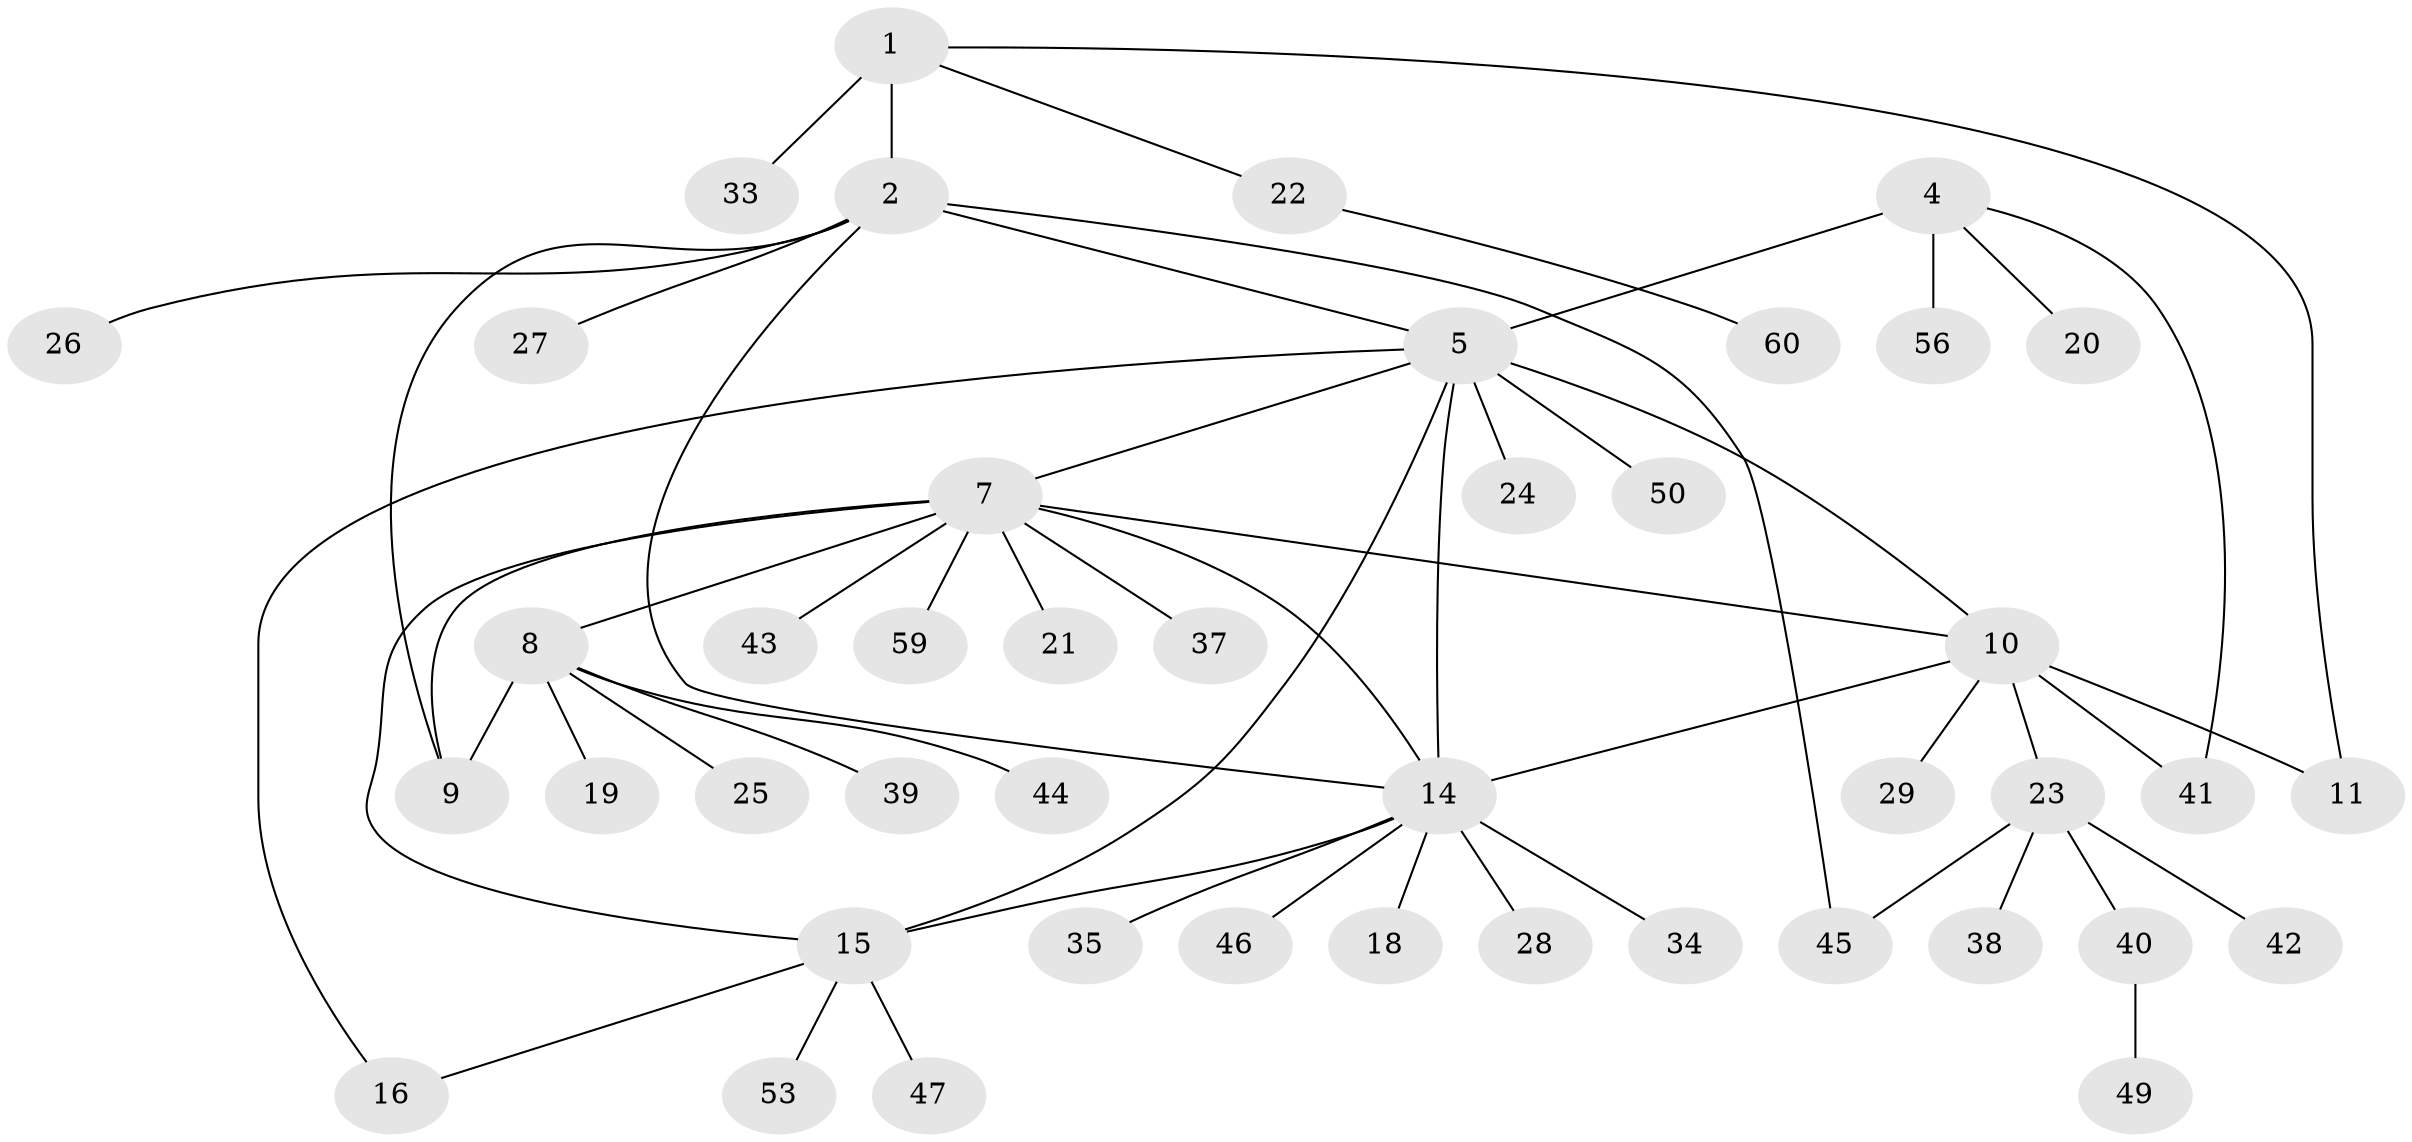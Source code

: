 // original degree distribution, {4: 0.016666666666666666, 9: 0.03333333333333333, 3: 0.05, 5: 0.06666666666666667, 7: 0.05, 2: 0.23333333333333334, 11: 0.016666666666666666, 6: 0.016666666666666666, 1: 0.5166666666666667}
// Generated by graph-tools (version 1.1) at 2025/11/02/27/25 16:11:37]
// undirected, 44 vertices, 55 edges
graph export_dot {
graph [start="1"]
  node [color=gray90,style=filled];
  1 [super="+3"];
  2 [super="+30"];
  4 [super="+17"];
  5 [super="+6"];
  7 [super="+13"];
  8 [super="+58"];
  9;
  10 [super="+54"];
  11 [super="+12"];
  14 [super="+31"];
  15 [super="+32"];
  16;
  18;
  19;
  20;
  21;
  22 [super="+52"];
  23 [super="+36"];
  24;
  25;
  26;
  27;
  28;
  29 [super="+55"];
  33;
  34;
  35;
  37 [super="+57"];
  38;
  39;
  40;
  41 [super="+48"];
  42;
  43;
  44;
  45;
  46;
  47;
  49;
  50 [super="+51"];
  53;
  56;
  59;
  60;
  1 -- 2 [weight=2];
  1 -- 11;
  1 -- 33;
  1 -- 22;
  2 -- 9;
  2 -- 14;
  2 -- 26;
  2 -- 27;
  2 -- 45;
  2 -- 5;
  4 -- 5 [weight=2];
  4 -- 41;
  4 -- 56;
  4 -- 20;
  5 -- 7;
  5 -- 10;
  5 -- 16;
  5 -- 24;
  5 -- 50;
  5 -- 14;
  5 -- 15;
  7 -- 8;
  7 -- 9;
  7 -- 10;
  7 -- 21;
  7 -- 43;
  7 -- 37;
  7 -- 59;
  7 -- 14;
  7 -- 15;
  8 -- 9;
  8 -- 19;
  8 -- 25;
  8 -- 39;
  8 -- 44;
  10 -- 11 [weight=2];
  10 -- 14;
  10 -- 23;
  10 -- 29;
  10 -- 41;
  14 -- 15;
  14 -- 18;
  14 -- 28;
  14 -- 34;
  14 -- 35;
  14 -- 46;
  15 -- 16;
  15 -- 47;
  15 -- 53;
  22 -- 60;
  23 -- 38;
  23 -- 40;
  23 -- 45;
  23 -- 42;
  40 -- 49;
}
